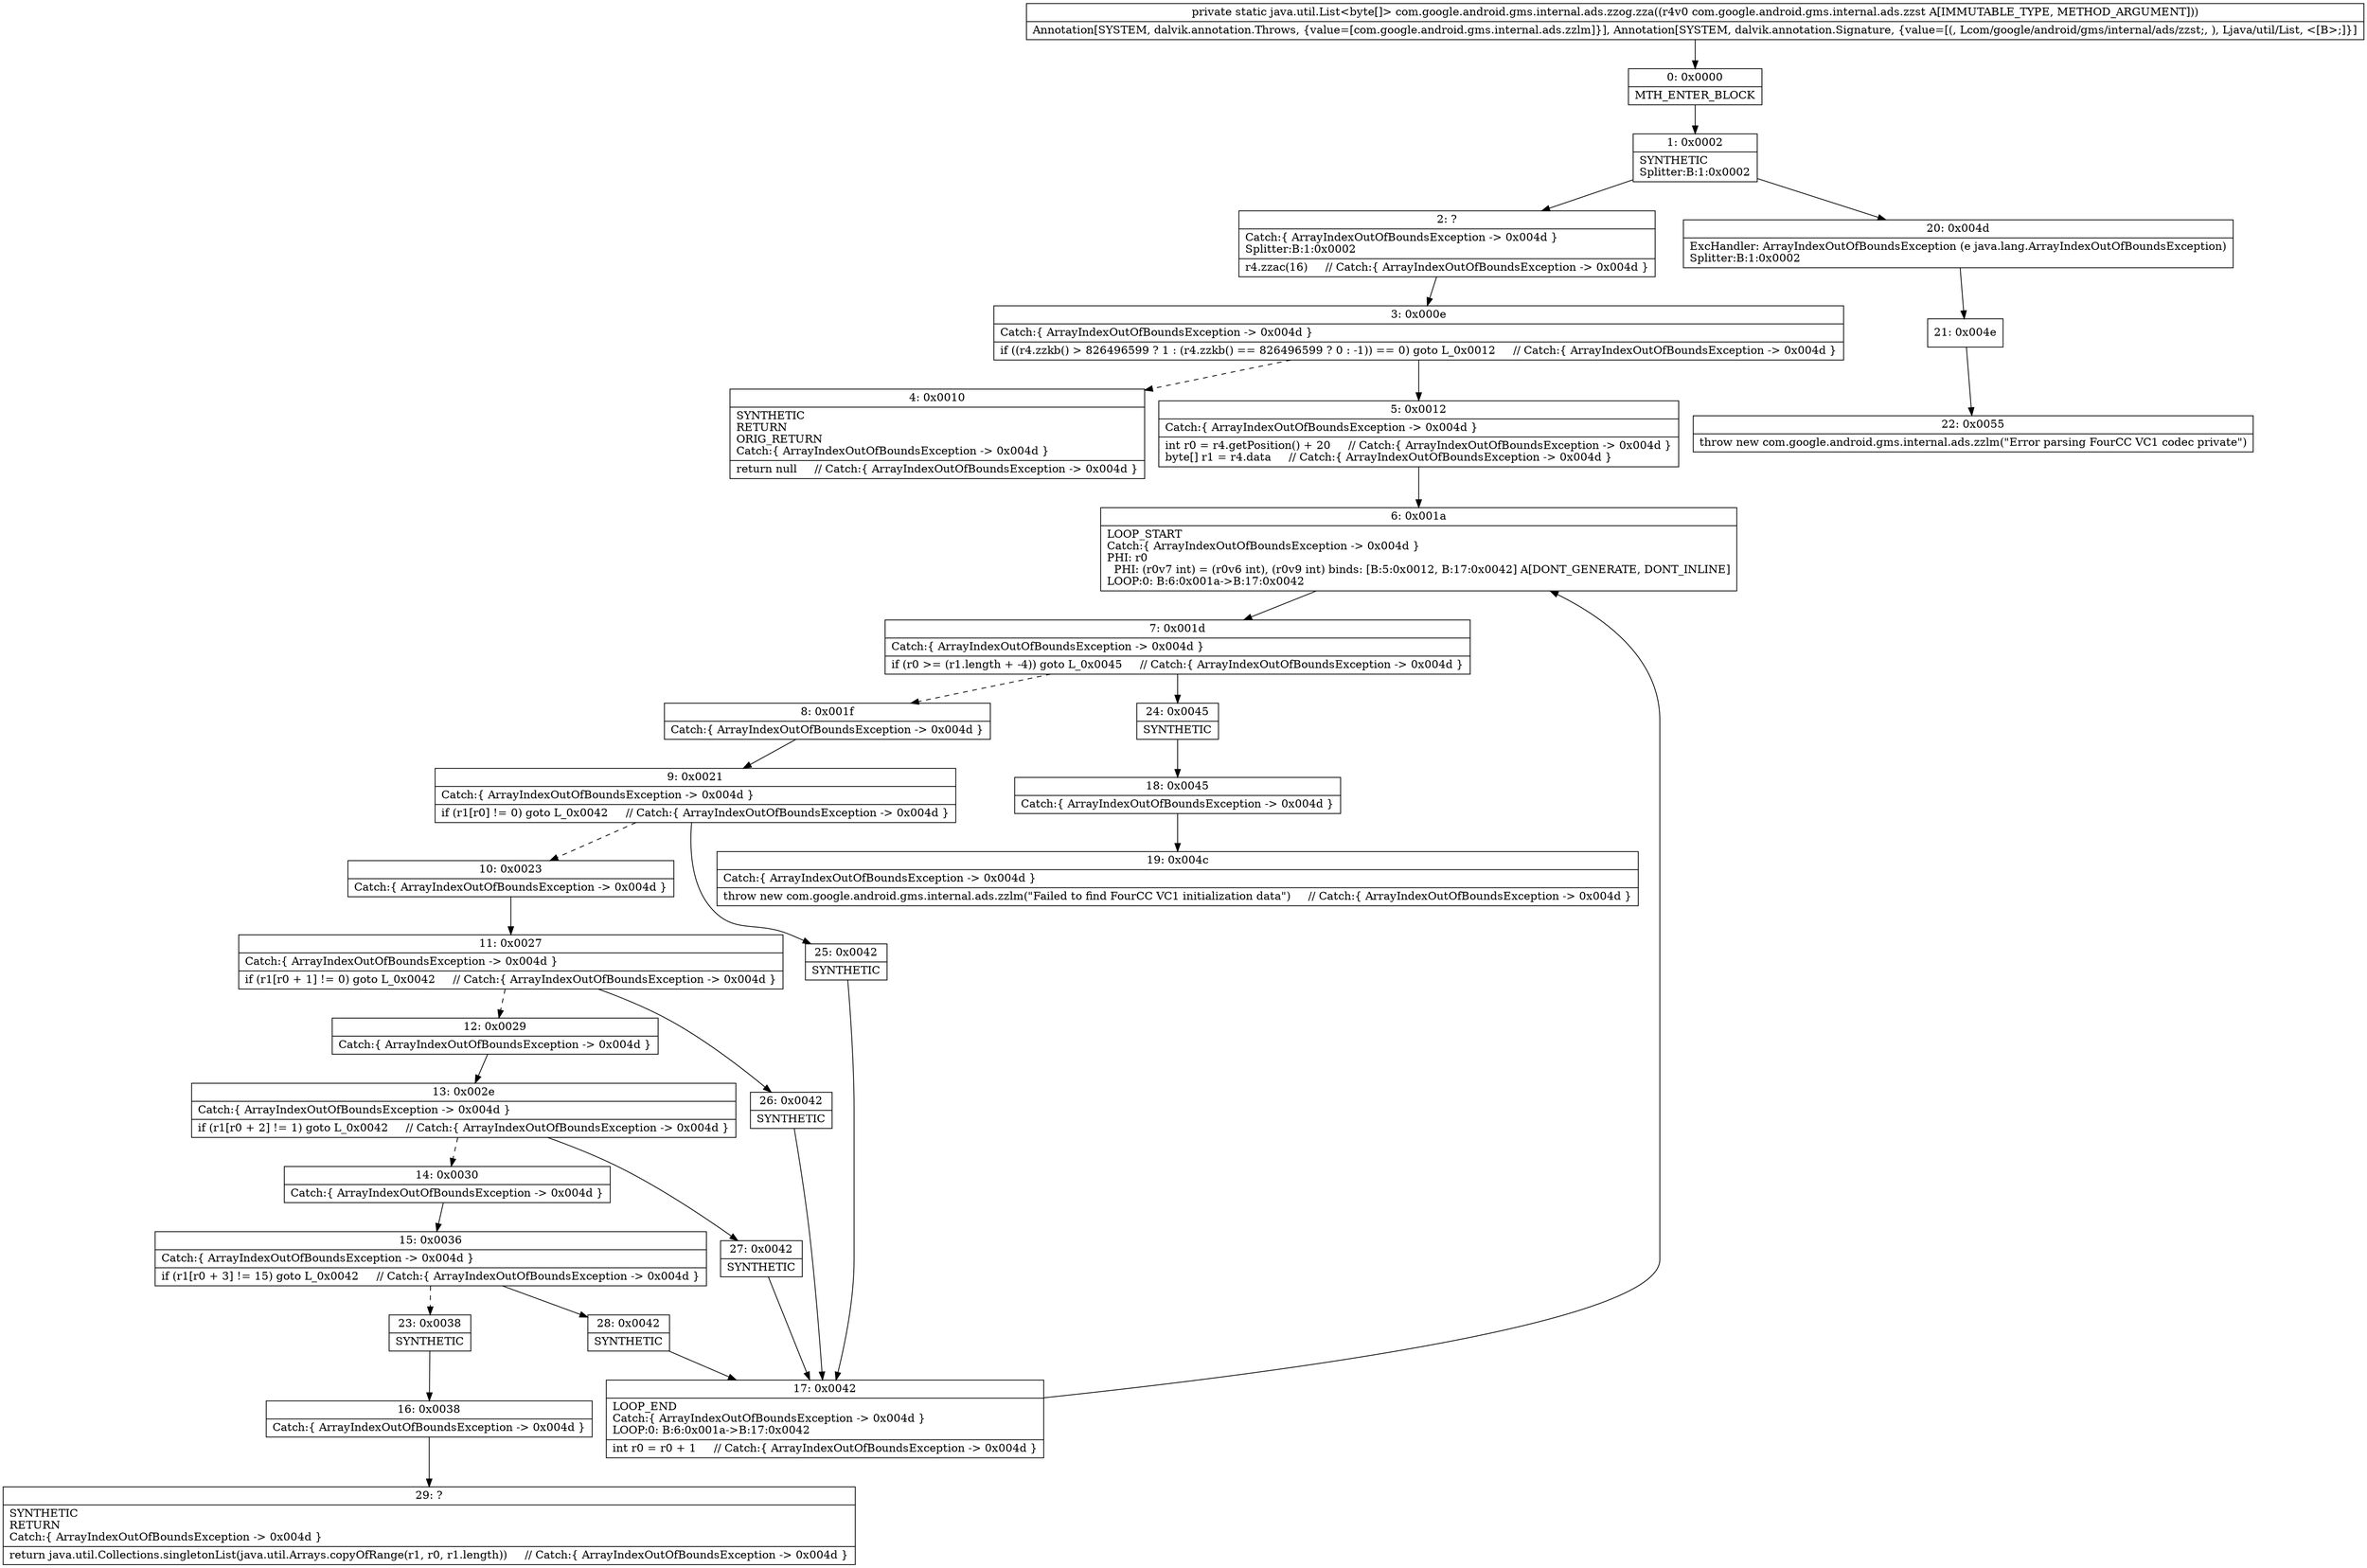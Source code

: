 digraph "CFG forcom.google.android.gms.internal.ads.zzog.zza(Lcom\/google\/android\/gms\/internal\/ads\/zzst;)Ljava\/util\/List;" {
Node_0 [shape=record,label="{0\:\ 0x0000|MTH_ENTER_BLOCK\l}"];
Node_1 [shape=record,label="{1\:\ 0x0002|SYNTHETIC\lSplitter:B:1:0x0002\l}"];
Node_2 [shape=record,label="{2\:\ ?|Catch:\{ ArrayIndexOutOfBoundsException \-\> 0x004d \}\lSplitter:B:1:0x0002\l|r4.zzac(16)     \/\/ Catch:\{ ArrayIndexOutOfBoundsException \-\> 0x004d \}\l}"];
Node_3 [shape=record,label="{3\:\ 0x000e|Catch:\{ ArrayIndexOutOfBoundsException \-\> 0x004d \}\l|if ((r4.zzkb() \> 826496599 ? 1 : (r4.zzkb() == 826496599 ? 0 : \-1)) == 0) goto L_0x0012     \/\/ Catch:\{ ArrayIndexOutOfBoundsException \-\> 0x004d \}\l}"];
Node_4 [shape=record,label="{4\:\ 0x0010|SYNTHETIC\lRETURN\lORIG_RETURN\lCatch:\{ ArrayIndexOutOfBoundsException \-\> 0x004d \}\l|return null     \/\/ Catch:\{ ArrayIndexOutOfBoundsException \-\> 0x004d \}\l}"];
Node_5 [shape=record,label="{5\:\ 0x0012|Catch:\{ ArrayIndexOutOfBoundsException \-\> 0x004d \}\l|int r0 = r4.getPosition() + 20     \/\/ Catch:\{ ArrayIndexOutOfBoundsException \-\> 0x004d \}\lbyte[] r1 = r4.data     \/\/ Catch:\{ ArrayIndexOutOfBoundsException \-\> 0x004d \}\l}"];
Node_6 [shape=record,label="{6\:\ 0x001a|LOOP_START\lCatch:\{ ArrayIndexOutOfBoundsException \-\> 0x004d \}\lPHI: r0 \l  PHI: (r0v7 int) = (r0v6 int), (r0v9 int) binds: [B:5:0x0012, B:17:0x0042] A[DONT_GENERATE, DONT_INLINE]\lLOOP:0: B:6:0x001a\-\>B:17:0x0042\l}"];
Node_7 [shape=record,label="{7\:\ 0x001d|Catch:\{ ArrayIndexOutOfBoundsException \-\> 0x004d \}\l|if (r0 \>= (r1.length + \-4)) goto L_0x0045     \/\/ Catch:\{ ArrayIndexOutOfBoundsException \-\> 0x004d \}\l}"];
Node_8 [shape=record,label="{8\:\ 0x001f|Catch:\{ ArrayIndexOutOfBoundsException \-\> 0x004d \}\l}"];
Node_9 [shape=record,label="{9\:\ 0x0021|Catch:\{ ArrayIndexOutOfBoundsException \-\> 0x004d \}\l|if (r1[r0] != 0) goto L_0x0042     \/\/ Catch:\{ ArrayIndexOutOfBoundsException \-\> 0x004d \}\l}"];
Node_10 [shape=record,label="{10\:\ 0x0023|Catch:\{ ArrayIndexOutOfBoundsException \-\> 0x004d \}\l}"];
Node_11 [shape=record,label="{11\:\ 0x0027|Catch:\{ ArrayIndexOutOfBoundsException \-\> 0x004d \}\l|if (r1[r0 + 1] != 0) goto L_0x0042     \/\/ Catch:\{ ArrayIndexOutOfBoundsException \-\> 0x004d \}\l}"];
Node_12 [shape=record,label="{12\:\ 0x0029|Catch:\{ ArrayIndexOutOfBoundsException \-\> 0x004d \}\l}"];
Node_13 [shape=record,label="{13\:\ 0x002e|Catch:\{ ArrayIndexOutOfBoundsException \-\> 0x004d \}\l|if (r1[r0 + 2] != 1) goto L_0x0042     \/\/ Catch:\{ ArrayIndexOutOfBoundsException \-\> 0x004d \}\l}"];
Node_14 [shape=record,label="{14\:\ 0x0030|Catch:\{ ArrayIndexOutOfBoundsException \-\> 0x004d \}\l}"];
Node_15 [shape=record,label="{15\:\ 0x0036|Catch:\{ ArrayIndexOutOfBoundsException \-\> 0x004d \}\l|if (r1[r0 + 3] != 15) goto L_0x0042     \/\/ Catch:\{ ArrayIndexOutOfBoundsException \-\> 0x004d \}\l}"];
Node_16 [shape=record,label="{16\:\ 0x0038|Catch:\{ ArrayIndexOutOfBoundsException \-\> 0x004d \}\l}"];
Node_17 [shape=record,label="{17\:\ 0x0042|LOOP_END\lCatch:\{ ArrayIndexOutOfBoundsException \-\> 0x004d \}\lLOOP:0: B:6:0x001a\-\>B:17:0x0042\l|int r0 = r0 + 1     \/\/ Catch:\{ ArrayIndexOutOfBoundsException \-\> 0x004d \}\l}"];
Node_18 [shape=record,label="{18\:\ 0x0045|Catch:\{ ArrayIndexOutOfBoundsException \-\> 0x004d \}\l}"];
Node_19 [shape=record,label="{19\:\ 0x004c|Catch:\{ ArrayIndexOutOfBoundsException \-\> 0x004d \}\l|throw new com.google.android.gms.internal.ads.zzlm(\"Failed to find FourCC VC1 initialization data\")     \/\/ Catch:\{ ArrayIndexOutOfBoundsException \-\> 0x004d \}\l}"];
Node_20 [shape=record,label="{20\:\ 0x004d|ExcHandler: ArrayIndexOutOfBoundsException (e java.lang.ArrayIndexOutOfBoundsException)\lSplitter:B:1:0x0002\l}"];
Node_21 [shape=record,label="{21\:\ 0x004e}"];
Node_22 [shape=record,label="{22\:\ 0x0055|throw new com.google.android.gms.internal.ads.zzlm(\"Error parsing FourCC VC1 codec private\")\l}"];
Node_23 [shape=record,label="{23\:\ 0x0038|SYNTHETIC\l}"];
Node_24 [shape=record,label="{24\:\ 0x0045|SYNTHETIC\l}"];
Node_25 [shape=record,label="{25\:\ 0x0042|SYNTHETIC\l}"];
Node_26 [shape=record,label="{26\:\ 0x0042|SYNTHETIC\l}"];
Node_27 [shape=record,label="{27\:\ 0x0042|SYNTHETIC\l}"];
Node_28 [shape=record,label="{28\:\ 0x0042|SYNTHETIC\l}"];
Node_29 [shape=record,label="{29\:\ ?|SYNTHETIC\lRETURN\lCatch:\{ ArrayIndexOutOfBoundsException \-\> 0x004d \}\l|return java.util.Collections.singletonList(java.util.Arrays.copyOfRange(r1, r0, r1.length))     \/\/ Catch:\{ ArrayIndexOutOfBoundsException \-\> 0x004d \}\l}"];
MethodNode[shape=record,label="{private static java.util.List\<byte[]\> com.google.android.gms.internal.ads.zzog.zza((r4v0 com.google.android.gms.internal.ads.zzst A[IMMUTABLE_TYPE, METHOD_ARGUMENT]))  | Annotation[SYSTEM, dalvik.annotation.Throws, \{value=[com.google.android.gms.internal.ads.zzlm]\}], Annotation[SYSTEM, dalvik.annotation.Signature, \{value=[(, Lcom\/google\/android\/gms\/internal\/ads\/zzst;, ), Ljava\/util\/List, \<[B\>;]\}]\l}"];
MethodNode -> Node_0;
Node_0 -> Node_1;
Node_1 -> Node_2;
Node_1 -> Node_20;
Node_2 -> Node_3;
Node_3 -> Node_4[style=dashed];
Node_3 -> Node_5;
Node_5 -> Node_6;
Node_6 -> Node_7;
Node_7 -> Node_8[style=dashed];
Node_7 -> Node_24;
Node_8 -> Node_9;
Node_9 -> Node_10[style=dashed];
Node_9 -> Node_25;
Node_10 -> Node_11;
Node_11 -> Node_12[style=dashed];
Node_11 -> Node_26;
Node_12 -> Node_13;
Node_13 -> Node_14[style=dashed];
Node_13 -> Node_27;
Node_14 -> Node_15;
Node_15 -> Node_23[style=dashed];
Node_15 -> Node_28;
Node_16 -> Node_29;
Node_17 -> Node_6;
Node_18 -> Node_19;
Node_20 -> Node_21;
Node_21 -> Node_22;
Node_23 -> Node_16;
Node_24 -> Node_18;
Node_25 -> Node_17;
Node_26 -> Node_17;
Node_27 -> Node_17;
Node_28 -> Node_17;
}

